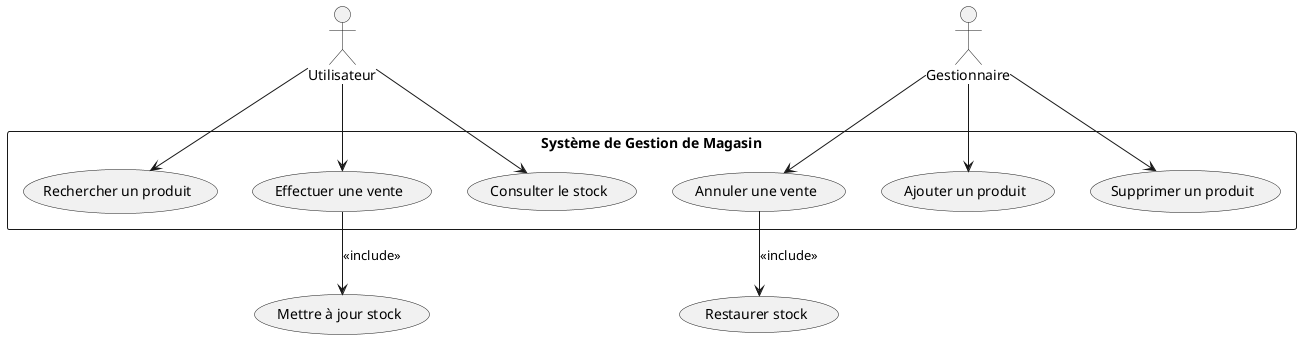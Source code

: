 @startuml

actor Utilisateur
actor Gestionnaire

rectangle "Système de Gestion de Magasin" {
    (Rechercher un produit) as rechercher
    (Effectuer une vente) as vente
    (Annuler une vente) as annuler
    (Consulter le stock) as stock
    (Ajouter un produit) as ajouter
    (Supprimer un produit) as supprimer
}

Utilisateur --> rechercher
Utilisateur --> vente
Utilisateur --> stock

Gestionnaire --> ajouter
Gestionnaire --> supprimer
Gestionnaire --> annuler

' Associations internes
vente --> (Mettre à jour stock) : <<include>>
annuler --> (Restaurer stock) : <<include>>

@enduml